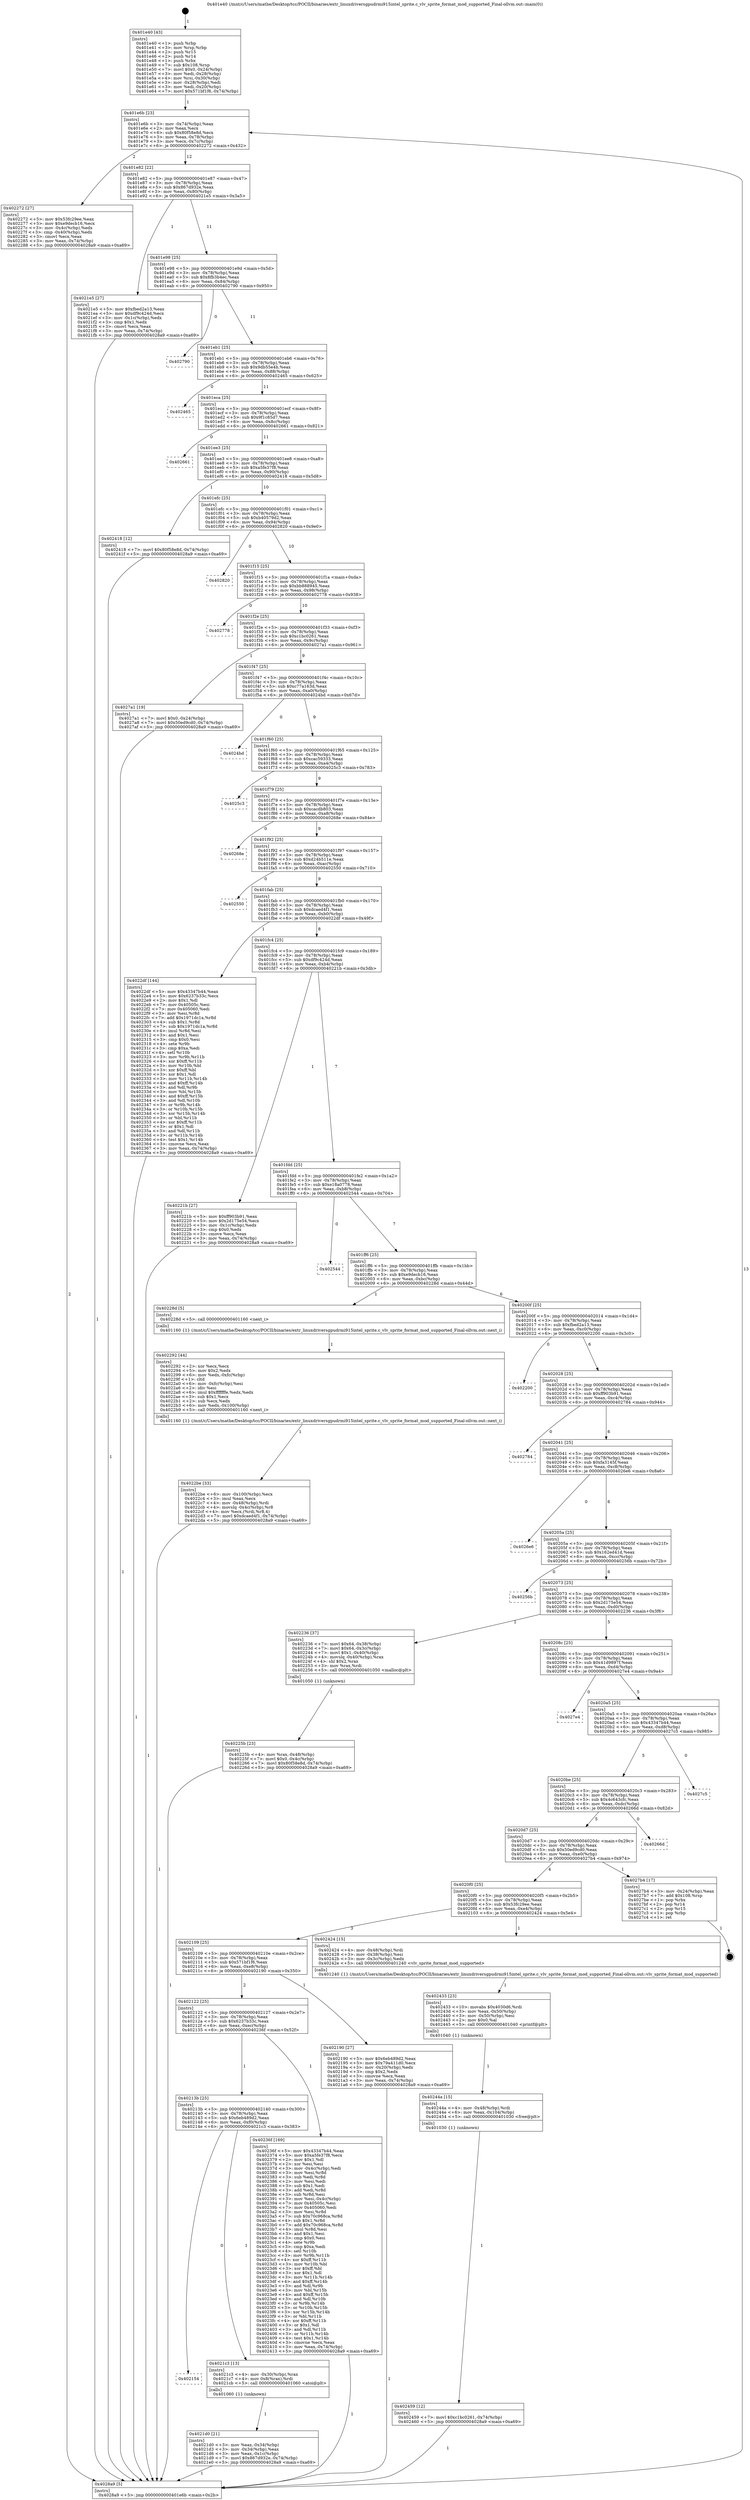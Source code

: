 digraph "0x401e40" {
  label = "0x401e40 (/mnt/c/Users/mathe/Desktop/tcc/POCII/binaries/extr_linuxdriversgpudrmi915intel_sprite.c_vlv_sprite_format_mod_supported_Final-ollvm.out::main(0))"
  labelloc = "t"
  node[shape=record]

  Entry [label="",width=0.3,height=0.3,shape=circle,fillcolor=black,style=filled]
  "0x401e6b" [label="{
     0x401e6b [23]\l
     | [instrs]\l
     &nbsp;&nbsp;0x401e6b \<+3\>: mov -0x74(%rbp),%eax\l
     &nbsp;&nbsp;0x401e6e \<+2\>: mov %eax,%ecx\l
     &nbsp;&nbsp;0x401e70 \<+6\>: sub $0x80f58e8d,%ecx\l
     &nbsp;&nbsp;0x401e76 \<+3\>: mov %eax,-0x78(%rbp)\l
     &nbsp;&nbsp;0x401e79 \<+3\>: mov %ecx,-0x7c(%rbp)\l
     &nbsp;&nbsp;0x401e7c \<+6\>: je 0000000000402272 \<main+0x432\>\l
  }"]
  "0x402272" [label="{
     0x402272 [27]\l
     | [instrs]\l
     &nbsp;&nbsp;0x402272 \<+5\>: mov $0x53fc29ee,%eax\l
     &nbsp;&nbsp;0x402277 \<+5\>: mov $0xe9decb16,%ecx\l
     &nbsp;&nbsp;0x40227c \<+3\>: mov -0x4c(%rbp),%edx\l
     &nbsp;&nbsp;0x40227f \<+3\>: cmp -0x40(%rbp),%edx\l
     &nbsp;&nbsp;0x402282 \<+3\>: cmovl %ecx,%eax\l
     &nbsp;&nbsp;0x402285 \<+3\>: mov %eax,-0x74(%rbp)\l
     &nbsp;&nbsp;0x402288 \<+5\>: jmp 00000000004028a9 \<main+0xa69\>\l
  }"]
  "0x401e82" [label="{
     0x401e82 [22]\l
     | [instrs]\l
     &nbsp;&nbsp;0x401e82 \<+5\>: jmp 0000000000401e87 \<main+0x47\>\l
     &nbsp;&nbsp;0x401e87 \<+3\>: mov -0x78(%rbp),%eax\l
     &nbsp;&nbsp;0x401e8a \<+5\>: sub $0x867d932e,%eax\l
     &nbsp;&nbsp;0x401e8f \<+3\>: mov %eax,-0x80(%rbp)\l
     &nbsp;&nbsp;0x401e92 \<+6\>: je 00000000004021e5 \<main+0x3a5\>\l
  }"]
  Exit [label="",width=0.3,height=0.3,shape=circle,fillcolor=black,style=filled,peripheries=2]
  "0x4021e5" [label="{
     0x4021e5 [27]\l
     | [instrs]\l
     &nbsp;&nbsp;0x4021e5 \<+5\>: mov $0xfbed2a13,%eax\l
     &nbsp;&nbsp;0x4021ea \<+5\>: mov $0xdf9c424d,%ecx\l
     &nbsp;&nbsp;0x4021ef \<+3\>: mov -0x1c(%rbp),%edx\l
     &nbsp;&nbsp;0x4021f2 \<+3\>: cmp $0x1,%edx\l
     &nbsp;&nbsp;0x4021f5 \<+3\>: cmovl %ecx,%eax\l
     &nbsp;&nbsp;0x4021f8 \<+3\>: mov %eax,-0x74(%rbp)\l
     &nbsp;&nbsp;0x4021fb \<+5\>: jmp 00000000004028a9 \<main+0xa69\>\l
  }"]
  "0x401e98" [label="{
     0x401e98 [25]\l
     | [instrs]\l
     &nbsp;&nbsp;0x401e98 \<+5\>: jmp 0000000000401e9d \<main+0x5d\>\l
     &nbsp;&nbsp;0x401e9d \<+3\>: mov -0x78(%rbp),%eax\l
     &nbsp;&nbsp;0x401ea0 \<+5\>: sub $0x8fb3b4ec,%eax\l
     &nbsp;&nbsp;0x401ea5 \<+6\>: mov %eax,-0x84(%rbp)\l
     &nbsp;&nbsp;0x401eab \<+6\>: je 0000000000402790 \<main+0x950\>\l
  }"]
  "0x402459" [label="{
     0x402459 [12]\l
     | [instrs]\l
     &nbsp;&nbsp;0x402459 \<+7\>: movl $0xc1bc0261,-0x74(%rbp)\l
     &nbsp;&nbsp;0x402460 \<+5\>: jmp 00000000004028a9 \<main+0xa69\>\l
  }"]
  "0x402790" [label="{
     0x402790\l
  }", style=dashed]
  "0x401eb1" [label="{
     0x401eb1 [25]\l
     | [instrs]\l
     &nbsp;&nbsp;0x401eb1 \<+5\>: jmp 0000000000401eb6 \<main+0x76\>\l
     &nbsp;&nbsp;0x401eb6 \<+3\>: mov -0x78(%rbp),%eax\l
     &nbsp;&nbsp;0x401eb9 \<+5\>: sub $0x9db55e4b,%eax\l
     &nbsp;&nbsp;0x401ebe \<+6\>: mov %eax,-0x88(%rbp)\l
     &nbsp;&nbsp;0x401ec4 \<+6\>: je 0000000000402465 \<main+0x625\>\l
  }"]
  "0x40244a" [label="{
     0x40244a [15]\l
     | [instrs]\l
     &nbsp;&nbsp;0x40244a \<+4\>: mov -0x48(%rbp),%rdi\l
     &nbsp;&nbsp;0x40244e \<+6\>: mov %eax,-0x104(%rbp)\l
     &nbsp;&nbsp;0x402454 \<+5\>: call 0000000000401030 \<free@plt\>\l
     | [calls]\l
     &nbsp;&nbsp;0x401030 \{1\} (unknown)\l
  }"]
  "0x402465" [label="{
     0x402465\l
  }", style=dashed]
  "0x401eca" [label="{
     0x401eca [25]\l
     | [instrs]\l
     &nbsp;&nbsp;0x401eca \<+5\>: jmp 0000000000401ecf \<main+0x8f\>\l
     &nbsp;&nbsp;0x401ecf \<+3\>: mov -0x78(%rbp),%eax\l
     &nbsp;&nbsp;0x401ed2 \<+5\>: sub $0x9f1c85d7,%eax\l
     &nbsp;&nbsp;0x401ed7 \<+6\>: mov %eax,-0x8c(%rbp)\l
     &nbsp;&nbsp;0x401edd \<+6\>: je 0000000000402661 \<main+0x821\>\l
  }"]
  "0x402433" [label="{
     0x402433 [23]\l
     | [instrs]\l
     &nbsp;&nbsp;0x402433 \<+10\>: movabs $0x4030d6,%rdi\l
     &nbsp;&nbsp;0x40243d \<+3\>: mov %eax,-0x50(%rbp)\l
     &nbsp;&nbsp;0x402440 \<+3\>: mov -0x50(%rbp),%esi\l
     &nbsp;&nbsp;0x402443 \<+2\>: mov $0x0,%al\l
     &nbsp;&nbsp;0x402445 \<+5\>: call 0000000000401040 \<printf@plt\>\l
     | [calls]\l
     &nbsp;&nbsp;0x401040 \{1\} (unknown)\l
  }"]
  "0x402661" [label="{
     0x402661\l
  }", style=dashed]
  "0x401ee3" [label="{
     0x401ee3 [25]\l
     | [instrs]\l
     &nbsp;&nbsp;0x401ee3 \<+5\>: jmp 0000000000401ee8 \<main+0xa8\>\l
     &nbsp;&nbsp;0x401ee8 \<+3\>: mov -0x78(%rbp),%eax\l
     &nbsp;&nbsp;0x401eeb \<+5\>: sub $0xa5fe37f8,%eax\l
     &nbsp;&nbsp;0x401ef0 \<+6\>: mov %eax,-0x90(%rbp)\l
     &nbsp;&nbsp;0x401ef6 \<+6\>: je 0000000000402418 \<main+0x5d8\>\l
  }"]
  "0x4022be" [label="{
     0x4022be [33]\l
     | [instrs]\l
     &nbsp;&nbsp;0x4022be \<+6\>: mov -0x100(%rbp),%ecx\l
     &nbsp;&nbsp;0x4022c4 \<+3\>: imul %eax,%ecx\l
     &nbsp;&nbsp;0x4022c7 \<+4\>: mov -0x48(%rbp),%rdi\l
     &nbsp;&nbsp;0x4022cb \<+4\>: movslq -0x4c(%rbp),%r8\l
     &nbsp;&nbsp;0x4022cf \<+4\>: mov %ecx,(%rdi,%r8,4)\l
     &nbsp;&nbsp;0x4022d3 \<+7\>: movl $0xdcaed4f1,-0x74(%rbp)\l
     &nbsp;&nbsp;0x4022da \<+5\>: jmp 00000000004028a9 \<main+0xa69\>\l
  }"]
  "0x402418" [label="{
     0x402418 [12]\l
     | [instrs]\l
     &nbsp;&nbsp;0x402418 \<+7\>: movl $0x80f58e8d,-0x74(%rbp)\l
     &nbsp;&nbsp;0x40241f \<+5\>: jmp 00000000004028a9 \<main+0xa69\>\l
  }"]
  "0x401efc" [label="{
     0x401efc [25]\l
     | [instrs]\l
     &nbsp;&nbsp;0x401efc \<+5\>: jmp 0000000000401f01 \<main+0xc1\>\l
     &nbsp;&nbsp;0x401f01 \<+3\>: mov -0x78(%rbp),%eax\l
     &nbsp;&nbsp;0x401f04 \<+5\>: sub $0xb40579d2,%eax\l
     &nbsp;&nbsp;0x401f09 \<+6\>: mov %eax,-0x94(%rbp)\l
     &nbsp;&nbsp;0x401f0f \<+6\>: je 0000000000402820 \<main+0x9e0\>\l
  }"]
  "0x402292" [label="{
     0x402292 [44]\l
     | [instrs]\l
     &nbsp;&nbsp;0x402292 \<+2\>: xor %ecx,%ecx\l
     &nbsp;&nbsp;0x402294 \<+5\>: mov $0x2,%edx\l
     &nbsp;&nbsp;0x402299 \<+6\>: mov %edx,-0xfc(%rbp)\l
     &nbsp;&nbsp;0x40229f \<+1\>: cltd\l
     &nbsp;&nbsp;0x4022a0 \<+6\>: mov -0xfc(%rbp),%esi\l
     &nbsp;&nbsp;0x4022a6 \<+2\>: idiv %esi\l
     &nbsp;&nbsp;0x4022a8 \<+6\>: imul $0xfffffffe,%edx,%edx\l
     &nbsp;&nbsp;0x4022ae \<+3\>: sub $0x1,%ecx\l
     &nbsp;&nbsp;0x4022b1 \<+2\>: sub %ecx,%edx\l
     &nbsp;&nbsp;0x4022b3 \<+6\>: mov %edx,-0x100(%rbp)\l
     &nbsp;&nbsp;0x4022b9 \<+5\>: call 0000000000401160 \<next_i\>\l
     | [calls]\l
     &nbsp;&nbsp;0x401160 \{1\} (/mnt/c/Users/mathe/Desktop/tcc/POCII/binaries/extr_linuxdriversgpudrmi915intel_sprite.c_vlv_sprite_format_mod_supported_Final-ollvm.out::next_i)\l
  }"]
  "0x402820" [label="{
     0x402820\l
  }", style=dashed]
  "0x401f15" [label="{
     0x401f15 [25]\l
     | [instrs]\l
     &nbsp;&nbsp;0x401f15 \<+5\>: jmp 0000000000401f1a \<main+0xda\>\l
     &nbsp;&nbsp;0x401f1a \<+3\>: mov -0x78(%rbp),%eax\l
     &nbsp;&nbsp;0x401f1d \<+5\>: sub $0xbb888945,%eax\l
     &nbsp;&nbsp;0x401f22 \<+6\>: mov %eax,-0x98(%rbp)\l
     &nbsp;&nbsp;0x401f28 \<+6\>: je 0000000000402778 \<main+0x938\>\l
  }"]
  "0x40225b" [label="{
     0x40225b [23]\l
     | [instrs]\l
     &nbsp;&nbsp;0x40225b \<+4\>: mov %rax,-0x48(%rbp)\l
     &nbsp;&nbsp;0x40225f \<+7\>: movl $0x0,-0x4c(%rbp)\l
     &nbsp;&nbsp;0x402266 \<+7\>: movl $0x80f58e8d,-0x74(%rbp)\l
     &nbsp;&nbsp;0x40226d \<+5\>: jmp 00000000004028a9 \<main+0xa69\>\l
  }"]
  "0x402778" [label="{
     0x402778\l
  }", style=dashed]
  "0x401f2e" [label="{
     0x401f2e [25]\l
     | [instrs]\l
     &nbsp;&nbsp;0x401f2e \<+5\>: jmp 0000000000401f33 \<main+0xf3\>\l
     &nbsp;&nbsp;0x401f33 \<+3\>: mov -0x78(%rbp),%eax\l
     &nbsp;&nbsp;0x401f36 \<+5\>: sub $0xc1bc0261,%eax\l
     &nbsp;&nbsp;0x401f3b \<+6\>: mov %eax,-0x9c(%rbp)\l
     &nbsp;&nbsp;0x401f41 \<+6\>: je 00000000004027a1 \<main+0x961\>\l
  }"]
  "0x4021d0" [label="{
     0x4021d0 [21]\l
     | [instrs]\l
     &nbsp;&nbsp;0x4021d0 \<+3\>: mov %eax,-0x34(%rbp)\l
     &nbsp;&nbsp;0x4021d3 \<+3\>: mov -0x34(%rbp),%eax\l
     &nbsp;&nbsp;0x4021d6 \<+3\>: mov %eax,-0x1c(%rbp)\l
     &nbsp;&nbsp;0x4021d9 \<+7\>: movl $0x867d932e,-0x74(%rbp)\l
     &nbsp;&nbsp;0x4021e0 \<+5\>: jmp 00000000004028a9 \<main+0xa69\>\l
  }"]
  "0x4027a1" [label="{
     0x4027a1 [19]\l
     | [instrs]\l
     &nbsp;&nbsp;0x4027a1 \<+7\>: movl $0x0,-0x24(%rbp)\l
     &nbsp;&nbsp;0x4027a8 \<+7\>: movl $0x50ed9cd0,-0x74(%rbp)\l
     &nbsp;&nbsp;0x4027af \<+5\>: jmp 00000000004028a9 \<main+0xa69\>\l
  }"]
  "0x401f47" [label="{
     0x401f47 [25]\l
     | [instrs]\l
     &nbsp;&nbsp;0x401f47 \<+5\>: jmp 0000000000401f4c \<main+0x10c\>\l
     &nbsp;&nbsp;0x401f4c \<+3\>: mov -0x78(%rbp),%eax\l
     &nbsp;&nbsp;0x401f4f \<+5\>: sub $0xc77a163d,%eax\l
     &nbsp;&nbsp;0x401f54 \<+6\>: mov %eax,-0xa0(%rbp)\l
     &nbsp;&nbsp;0x401f5a \<+6\>: je 00000000004024bd \<main+0x67d\>\l
  }"]
  "0x402154" [label="{
     0x402154\l
  }", style=dashed]
  "0x4024bd" [label="{
     0x4024bd\l
  }", style=dashed]
  "0x401f60" [label="{
     0x401f60 [25]\l
     | [instrs]\l
     &nbsp;&nbsp;0x401f60 \<+5\>: jmp 0000000000401f65 \<main+0x125\>\l
     &nbsp;&nbsp;0x401f65 \<+3\>: mov -0x78(%rbp),%eax\l
     &nbsp;&nbsp;0x401f68 \<+5\>: sub $0xcac59333,%eax\l
     &nbsp;&nbsp;0x401f6d \<+6\>: mov %eax,-0xa4(%rbp)\l
     &nbsp;&nbsp;0x401f73 \<+6\>: je 00000000004025c3 \<main+0x783\>\l
  }"]
  "0x4021c3" [label="{
     0x4021c3 [13]\l
     | [instrs]\l
     &nbsp;&nbsp;0x4021c3 \<+4\>: mov -0x30(%rbp),%rax\l
     &nbsp;&nbsp;0x4021c7 \<+4\>: mov 0x8(%rax),%rdi\l
     &nbsp;&nbsp;0x4021cb \<+5\>: call 0000000000401060 \<atoi@plt\>\l
     | [calls]\l
     &nbsp;&nbsp;0x401060 \{1\} (unknown)\l
  }"]
  "0x4025c3" [label="{
     0x4025c3\l
  }", style=dashed]
  "0x401f79" [label="{
     0x401f79 [25]\l
     | [instrs]\l
     &nbsp;&nbsp;0x401f79 \<+5\>: jmp 0000000000401f7e \<main+0x13e\>\l
     &nbsp;&nbsp;0x401f7e \<+3\>: mov -0x78(%rbp),%eax\l
     &nbsp;&nbsp;0x401f81 \<+5\>: sub $0xcacdb803,%eax\l
     &nbsp;&nbsp;0x401f86 \<+6\>: mov %eax,-0xa8(%rbp)\l
     &nbsp;&nbsp;0x401f8c \<+6\>: je 000000000040268e \<main+0x84e\>\l
  }"]
  "0x40213b" [label="{
     0x40213b [25]\l
     | [instrs]\l
     &nbsp;&nbsp;0x40213b \<+5\>: jmp 0000000000402140 \<main+0x300\>\l
     &nbsp;&nbsp;0x402140 \<+3\>: mov -0x78(%rbp),%eax\l
     &nbsp;&nbsp;0x402143 \<+5\>: sub $0x6eb489d2,%eax\l
     &nbsp;&nbsp;0x402148 \<+6\>: mov %eax,-0xf0(%rbp)\l
     &nbsp;&nbsp;0x40214e \<+6\>: je 00000000004021c3 \<main+0x383\>\l
  }"]
  "0x40268e" [label="{
     0x40268e\l
  }", style=dashed]
  "0x401f92" [label="{
     0x401f92 [25]\l
     | [instrs]\l
     &nbsp;&nbsp;0x401f92 \<+5\>: jmp 0000000000401f97 \<main+0x157\>\l
     &nbsp;&nbsp;0x401f97 \<+3\>: mov -0x78(%rbp),%eax\l
     &nbsp;&nbsp;0x401f9a \<+5\>: sub $0xd24b511e,%eax\l
     &nbsp;&nbsp;0x401f9f \<+6\>: mov %eax,-0xac(%rbp)\l
     &nbsp;&nbsp;0x401fa5 \<+6\>: je 0000000000402550 \<main+0x710\>\l
  }"]
  "0x40236f" [label="{
     0x40236f [169]\l
     | [instrs]\l
     &nbsp;&nbsp;0x40236f \<+5\>: mov $0x43347b44,%eax\l
     &nbsp;&nbsp;0x402374 \<+5\>: mov $0xa5fe37f8,%ecx\l
     &nbsp;&nbsp;0x402379 \<+2\>: mov $0x1,%dl\l
     &nbsp;&nbsp;0x40237b \<+2\>: xor %esi,%esi\l
     &nbsp;&nbsp;0x40237d \<+3\>: mov -0x4c(%rbp),%edi\l
     &nbsp;&nbsp;0x402380 \<+3\>: mov %esi,%r8d\l
     &nbsp;&nbsp;0x402383 \<+3\>: sub %edi,%r8d\l
     &nbsp;&nbsp;0x402386 \<+2\>: mov %esi,%edi\l
     &nbsp;&nbsp;0x402388 \<+3\>: sub $0x1,%edi\l
     &nbsp;&nbsp;0x40238b \<+3\>: add %edi,%r8d\l
     &nbsp;&nbsp;0x40238e \<+3\>: sub %r8d,%esi\l
     &nbsp;&nbsp;0x402391 \<+3\>: mov %esi,-0x4c(%rbp)\l
     &nbsp;&nbsp;0x402394 \<+7\>: mov 0x40505c,%esi\l
     &nbsp;&nbsp;0x40239b \<+7\>: mov 0x405060,%edi\l
     &nbsp;&nbsp;0x4023a2 \<+3\>: mov %esi,%r8d\l
     &nbsp;&nbsp;0x4023a5 \<+7\>: sub $0x70c968ca,%r8d\l
     &nbsp;&nbsp;0x4023ac \<+4\>: sub $0x1,%r8d\l
     &nbsp;&nbsp;0x4023b0 \<+7\>: add $0x70c968ca,%r8d\l
     &nbsp;&nbsp;0x4023b7 \<+4\>: imul %r8d,%esi\l
     &nbsp;&nbsp;0x4023bb \<+3\>: and $0x1,%esi\l
     &nbsp;&nbsp;0x4023be \<+3\>: cmp $0x0,%esi\l
     &nbsp;&nbsp;0x4023c1 \<+4\>: sete %r9b\l
     &nbsp;&nbsp;0x4023c5 \<+3\>: cmp $0xa,%edi\l
     &nbsp;&nbsp;0x4023c8 \<+4\>: setl %r10b\l
     &nbsp;&nbsp;0x4023cc \<+3\>: mov %r9b,%r11b\l
     &nbsp;&nbsp;0x4023cf \<+4\>: xor $0xff,%r11b\l
     &nbsp;&nbsp;0x4023d3 \<+3\>: mov %r10b,%bl\l
     &nbsp;&nbsp;0x4023d6 \<+3\>: xor $0xff,%bl\l
     &nbsp;&nbsp;0x4023d9 \<+3\>: xor $0x1,%dl\l
     &nbsp;&nbsp;0x4023dc \<+3\>: mov %r11b,%r14b\l
     &nbsp;&nbsp;0x4023df \<+4\>: and $0xff,%r14b\l
     &nbsp;&nbsp;0x4023e3 \<+3\>: and %dl,%r9b\l
     &nbsp;&nbsp;0x4023e6 \<+3\>: mov %bl,%r15b\l
     &nbsp;&nbsp;0x4023e9 \<+4\>: and $0xff,%r15b\l
     &nbsp;&nbsp;0x4023ed \<+3\>: and %dl,%r10b\l
     &nbsp;&nbsp;0x4023f0 \<+3\>: or %r9b,%r14b\l
     &nbsp;&nbsp;0x4023f3 \<+3\>: or %r10b,%r15b\l
     &nbsp;&nbsp;0x4023f6 \<+3\>: xor %r15b,%r14b\l
     &nbsp;&nbsp;0x4023f9 \<+3\>: or %bl,%r11b\l
     &nbsp;&nbsp;0x4023fc \<+4\>: xor $0xff,%r11b\l
     &nbsp;&nbsp;0x402400 \<+3\>: or $0x1,%dl\l
     &nbsp;&nbsp;0x402403 \<+3\>: and %dl,%r11b\l
     &nbsp;&nbsp;0x402406 \<+3\>: or %r11b,%r14b\l
     &nbsp;&nbsp;0x402409 \<+4\>: test $0x1,%r14b\l
     &nbsp;&nbsp;0x40240d \<+3\>: cmovne %ecx,%eax\l
     &nbsp;&nbsp;0x402410 \<+3\>: mov %eax,-0x74(%rbp)\l
     &nbsp;&nbsp;0x402413 \<+5\>: jmp 00000000004028a9 \<main+0xa69\>\l
  }"]
  "0x402550" [label="{
     0x402550\l
  }", style=dashed]
  "0x401fab" [label="{
     0x401fab [25]\l
     | [instrs]\l
     &nbsp;&nbsp;0x401fab \<+5\>: jmp 0000000000401fb0 \<main+0x170\>\l
     &nbsp;&nbsp;0x401fb0 \<+3\>: mov -0x78(%rbp),%eax\l
     &nbsp;&nbsp;0x401fb3 \<+5\>: sub $0xdcaed4f1,%eax\l
     &nbsp;&nbsp;0x401fb8 \<+6\>: mov %eax,-0xb0(%rbp)\l
     &nbsp;&nbsp;0x401fbe \<+6\>: je 00000000004022df \<main+0x49f\>\l
  }"]
  "0x401e40" [label="{
     0x401e40 [43]\l
     | [instrs]\l
     &nbsp;&nbsp;0x401e40 \<+1\>: push %rbp\l
     &nbsp;&nbsp;0x401e41 \<+3\>: mov %rsp,%rbp\l
     &nbsp;&nbsp;0x401e44 \<+2\>: push %r15\l
     &nbsp;&nbsp;0x401e46 \<+2\>: push %r14\l
     &nbsp;&nbsp;0x401e48 \<+1\>: push %rbx\l
     &nbsp;&nbsp;0x401e49 \<+7\>: sub $0x108,%rsp\l
     &nbsp;&nbsp;0x401e50 \<+7\>: movl $0x0,-0x24(%rbp)\l
     &nbsp;&nbsp;0x401e57 \<+3\>: mov %edi,-0x28(%rbp)\l
     &nbsp;&nbsp;0x401e5a \<+4\>: mov %rsi,-0x30(%rbp)\l
     &nbsp;&nbsp;0x401e5e \<+3\>: mov -0x28(%rbp),%edi\l
     &nbsp;&nbsp;0x401e61 \<+3\>: mov %edi,-0x20(%rbp)\l
     &nbsp;&nbsp;0x401e64 \<+7\>: movl $0x571bf1f6,-0x74(%rbp)\l
  }"]
  "0x4022df" [label="{
     0x4022df [144]\l
     | [instrs]\l
     &nbsp;&nbsp;0x4022df \<+5\>: mov $0x43347b44,%eax\l
     &nbsp;&nbsp;0x4022e4 \<+5\>: mov $0x6237b33c,%ecx\l
     &nbsp;&nbsp;0x4022e9 \<+2\>: mov $0x1,%dl\l
     &nbsp;&nbsp;0x4022eb \<+7\>: mov 0x40505c,%esi\l
     &nbsp;&nbsp;0x4022f2 \<+7\>: mov 0x405060,%edi\l
     &nbsp;&nbsp;0x4022f9 \<+3\>: mov %esi,%r8d\l
     &nbsp;&nbsp;0x4022fc \<+7\>: add $0x1971dc1a,%r8d\l
     &nbsp;&nbsp;0x402303 \<+4\>: sub $0x1,%r8d\l
     &nbsp;&nbsp;0x402307 \<+7\>: sub $0x1971dc1a,%r8d\l
     &nbsp;&nbsp;0x40230e \<+4\>: imul %r8d,%esi\l
     &nbsp;&nbsp;0x402312 \<+3\>: and $0x1,%esi\l
     &nbsp;&nbsp;0x402315 \<+3\>: cmp $0x0,%esi\l
     &nbsp;&nbsp;0x402318 \<+4\>: sete %r9b\l
     &nbsp;&nbsp;0x40231c \<+3\>: cmp $0xa,%edi\l
     &nbsp;&nbsp;0x40231f \<+4\>: setl %r10b\l
     &nbsp;&nbsp;0x402323 \<+3\>: mov %r9b,%r11b\l
     &nbsp;&nbsp;0x402326 \<+4\>: xor $0xff,%r11b\l
     &nbsp;&nbsp;0x40232a \<+3\>: mov %r10b,%bl\l
     &nbsp;&nbsp;0x40232d \<+3\>: xor $0xff,%bl\l
     &nbsp;&nbsp;0x402330 \<+3\>: xor $0x1,%dl\l
     &nbsp;&nbsp;0x402333 \<+3\>: mov %r11b,%r14b\l
     &nbsp;&nbsp;0x402336 \<+4\>: and $0xff,%r14b\l
     &nbsp;&nbsp;0x40233a \<+3\>: and %dl,%r9b\l
     &nbsp;&nbsp;0x40233d \<+3\>: mov %bl,%r15b\l
     &nbsp;&nbsp;0x402340 \<+4\>: and $0xff,%r15b\l
     &nbsp;&nbsp;0x402344 \<+3\>: and %dl,%r10b\l
     &nbsp;&nbsp;0x402347 \<+3\>: or %r9b,%r14b\l
     &nbsp;&nbsp;0x40234a \<+3\>: or %r10b,%r15b\l
     &nbsp;&nbsp;0x40234d \<+3\>: xor %r15b,%r14b\l
     &nbsp;&nbsp;0x402350 \<+3\>: or %bl,%r11b\l
     &nbsp;&nbsp;0x402353 \<+4\>: xor $0xff,%r11b\l
     &nbsp;&nbsp;0x402357 \<+3\>: or $0x1,%dl\l
     &nbsp;&nbsp;0x40235a \<+3\>: and %dl,%r11b\l
     &nbsp;&nbsp;0x40235d \<+3\>: or %r11b,%r14b\l
     &nbsp;&nbsp;0x402360 \<+4\>: test $0x1,%r14b\l
     &nbsp;&nbsp;0x402364 \<+3\>: cmovne %ecx,%eax\l
     &nbsp;&nbsp;0x402367 \<+3\>: mov %eax,-0x74(%rbp)\l
     &nbsp;&nbsp;0x40236a \<+5\>: jmp 00000000004028a9 \<main+0xa69\>\l
  }"]
  "0x401fc4" [label="{
     0x401fc4 [25]\l
     | [instrs]\l
     &nbsp;&nbsp;0x401fc4 \<+5\>: jmp 0000000000401fc9 \<main+0x189\>\l
     &nbsp;&nbsp;0x401fc9 \<+3\>: mov -0x78(%rbp),%eax\l
     &nbsp;&nbsp;0x401fcc \<+5\>: sub $0xdf9c424d,%eax\l
     &nbsp;&nbsp;0x401fd1 \<+6\>: mov %eax,-0xb4(%rbp)\l
     &nbsp;&nbsp;0x401fd7 \<+6\>: je 000000000040221b \<main+0x3db\>\l
  }"]
  "0x4028a9" [label="{
     0x4028a9 [5]\l
     | [instrs]\l
     &nbsp;&nbsp;0x4028a9 \<+5\>: jmp 0000000000401e6b \<main+0x2b\>\l
  }"]
  "0x40221b" [label="{
     0x40221b [27]\l
     | [instrs]\l
     &nbsp;&nbsp;0x40221b \<+5\>: mov $0xff903b91,%eax\l
     &nbsp;&nbsp;0x402220 \<+5\>: mov $0x2d175e54,%ecx\l
     &nbsp;&nbsp;0x402225 \<+3\>: mov -0x1c(%rbp),%edx\l
     &nbsp;&nbsp;0x402228 \<+3\>: cmp $0x0,%edx\l
     &nbsp;&nbsp;0x40222b \<+3\>: cmove %ecx,%eax\l
     &nbsp;&nbsp;0x40222e \<+3\>: mov %eax,-0x74(%rbp)\l
     &nbsp;&nbsp;0x402231 \<+5\>: jmp 00000000004028a9 \<main+0xa69\>\l
  }"]
  "0x401fdd" [label="{
     0x401fdd [25]\l
     | [instrs]\l
     &nbsp;&nbsp;0x401fdd \<+5\>: jmp 0000000000401fe2 \<main+0x1a2\>\l
     &nbsp;&nbsp;0x401fe2 \<+3\>: mov -0x78(%rbp),%eax\l
     &nbsp;&nbsp;0x401fe5 \<+5\>: sub $0xe18a0778,%eax\l
     &nbsp;&nbsp;0x401fea \<+6\>: mov %eax,-0xb8(%rbp)\l
     &nbsp;&nbsp;0x401ff0 \<+6\>: je 0000000000402544 \<main+0x704\>\l
  }"]
  "0x402122" [label="{
     0x402122 [25]\l
     | [instrs]\l
     &nbsp;&nbsp;0x402122 \<+5\>: jmp 0000000000402127 \<main+0x2e7\>\l
     &nbsp;&nbsp;0x402127 \<+3\>: mov -0x78(%rbp),%eax\l
     &nbsp;&nbsp;0x40212a \<+5\>: sub $0x6237b33c,%eax\l
     &nbsp;&nbsp;0x40212f \<+6\>: mov %eax,-0xec(%rbp)\l
     &nbsp;&nbsp;0x402135 \<+6\>: je 000000000040236f \<main+0x52f\>\l
  }"]
  "0x402544" [label="{
     0x402544\l
  }", style=dashed]
  "0x401ff6" [label="{
     0x401ff6 [25]\l
     | [instrs]\l
     &nbsp;&nbsp;0x401ff6 \<+5\>: jmp 0000000000401ffb \<main+0x1bb\>\l
     &nbsp;&nbsp;0x401ffb \<+3\>: mov -0x78(%rbp),%eax\l
     &nbsp;&nbsp;0x401ffe \<+5\>: sub $0xe9decb16,%eax\l
     &nbsp;&nbsp;0x402003 \<+6\>: mov %eax,-0xbc(%rbp)\l
     &nbsp;&nbsp;0x402009 \<+6\>: je 000000000040228d \<main+0x44d\>\l
  }"]
  "0x402190" [label="{
     0x402190 [27]\l
     | [instrs]\l
     &nbsp;&nbsp;0x402190 \<+5\>: mov $0x6eb489d2,%eax\l
     &nbsp;&nbsp;0x402195 \<+5\>: mov $0x79a411d0,%ecx\l
     &nbsp;&nbsp;0x40219a \<+3\>: mov -0x20(%rbp),%edx\l
     &nbsp;&nbsp;0x40219d \<+3\>: cmp $0x2,%edx\l
     &nbsp;&nbsp;0x4021a0 \<+3\>: cmovne %ecx,%eax\l
     &nbsp;&nbsp;0x4021a3 \<+3\>: mov %eax,-0x74(%rbp)\l
     &nbsp;&nbsp;0x4021a6 \<+5\>: jmp 00000000004028a9 \<main+0xa69\>\l
  }"]
  "0x40228d" [label="{
     0x40228d [5]\l
     | [instrs]\l
     &nbsp;&nbsp;0x40228d \<+5\>: call 0000000000401160 \<next_i\>\l
     | [calls]\l
     &nbsp;&nbsp;0x401160 \{1\} (/mnt/c/Users/mathe/Desktop/tcc/POCII/binaries/extr_linuxdriversgpudrmi915intel_sprite.c_vlv_sprite_format_mod_supported_Final-ollvm.out::next_i)\l
  }"]
  "0x40200f" [label="{
     0x40200f [25]\l
     | [instrs]\l
     &nbsp;&nbsp;0x40200f \<+5\>: jmp 0000000000402014 \<main+0x1d4\>\l
     &nbsp;&nbsp;0x402014 \<+3\>: mov -0x78(%rbp),%eax\l
     &nbsp;&nbsp;0x402017 \<+5\>: sub $0xfbed2a13,%eax\l
     &nbsp;&nbsp;0x40201c \<+6\>: mov %eax,-0xc0(%rbp)\l
     &nbsp;&nbsp;0x402022 \<+6\>: je 0000000000402200 \<main+0x3c0\>\l
  }"]
  "0x402109" [label="{
     0x402109 [25]\l
     | [instrs]\l
     &nbsp;&nbsp;0x402109 \<+5\>: jmp 000000000040210e \<main+0x2ce\>\l
     &nbsp;&nbsp;0x40210e \<+3\>: mov -0x78(%rbp),%eax\l
     &nbsp;&nbsp;0x402111 \<+5\>: sub $0x571bf1f6,%eax\l
     &nbsp;&nbsp;0x402116 \<+6\>: mov %eax,-0xe8(%rbp)\l
     &nbsp;&nbsp;0x40211c \<+6\>: je 0000000000402190 \<main+0x350\>\l
  }"]
  "0x402200" [label="{
     0x402200\l
  }", style=dashed]
  "0x402028" [label="{
     0x402028 [25]\l
     | [instrs]\l
     &nbsp;&nbsp;0x402028 \<+5\>: jmp 000000000040202d \<main+0x1ed\>\l
     &nbsp;&nbsp;0x40202d \<+3\>: mov -0x78(%rbp),%eax\l
     &nbsp;&nbsp;0x402030 \<+5\>: sub $0xff903b91,%eax\l
     &nbsp;&nbsp;0x402035 \<+6\>: mov %eax,-0xc4(%rbp)\l
     &nbsp;&nbsp;0x40203b \<+6\>: je 0000000000402784 \<main+0x944\>\l
  }"]
  "0x402424" [label="{
     0x402424 [15]\l
     | [instrs]\l
     &nbsp;&nbsp;0x402424 \<+4\>: mov -0x48(%rbp),%rdi\l
     &nbsp;&nbsp;0x402428 \<+3\>: mov -0x38(%rbp),%esi\l
     &nbsp;&nbsp;0x40242b \<+3\>: mov -0x3c(%rbp),%edx\l
     &nbsp;&nbsp;0x40242e \<+5\>: call 0000000000401240 \<vlv_sprite_format_mod_supported\>\l
     | [calls]\l
     &nbsp;&nbsp;0x401240 \{1\} (/mnt/c/Users/mathe/Desktop/tcc/POCII/binaries/extr_linuxdriversgpudrmi915intel_sprite.c_vlv_sprite_format_mod_supported_Final-ollvm.out::vlv_sprite_format_mod_supported)\l
  }"]
  "0x402784" [label="{
     0x402784\l
  }", style=dashed]
  "0x402041" [label="{
     0x402041 [25]\l
     | [instrs]\l
     &nbsp;&nbsp;0x402041 \<+5\>: jmp 0000000000402046 \<main+0x206\>\l
     &nbsp;&nbsp;0x402046 \<+3\>: mov -0x78(%rbp),%eax\l
     &nbsp;&nbsp;0x402049 \<+5\>: sub $0xfa3145f,%eax\l
     &nbsp;&nbsp;0x40204e \<+6\>: mov %eax,-0xc8(%rbp)\l
     &nbsp;&nbsp;0x402054 \<+6\>: je 00000000004026e6 \<main+0x8a6\>\l
  }"]
  "0x4020f0" [label="{
     0x4020f0 [25]\l
     | [instrs]\l
     &nbsp;&nbsp;0x4020f0 \<+5\>: jmp 00000000004020f5 \<main+0x2b5\>\l
     &nbsp;&nbsp;0x4020f5 \<+3\>: mov -0x78(%rbp),%eax\l
     &nbsp;&nbsp;0x4020f8 \<+5\>: sub $0x53fc29ee,%eax\l
     &nbsp;&nbsp;0x4020fd \<+6\>: mov %eax,-0xe4(%rbp)\l
     &nbsp;&nbsp;0x402103 \<+6\>: je 0000000000402424 \<main+0x5e4\>\l
  }"]
  "0x4026e6" [label="{
     0x4026e6\l
  }", style=dashed]
  "0x40205a" [label="{
     0x40205a [25]\l
     | [instrs]\l
     &nbsp;&nbsp;0x40205a \<+5\>: jmp 000000000040205f \<main+0x21f\>\l
     &nbsp;&nbsp;0x40205f \<+3\>: mov -0x78(%rbp),%eax\l
     &nbsp;&nbsp;0x402062 \<+5\>: sub $0x162ed41d,%eax\l
     &nbsp;&nbsp;0x402067 \<+6\>: mov %eax,-0xcc(%rbp)\l
     &nbsp;&nbsp;0x40206d \<+6\>: je 000000000040256b \<main+0x72b\>\l
  }"]
  "0x4027b4" [label="{
     0x4027b4 [17]\l
     | [instrs]\l
     &nbsp;&nbsp;0x4027b4 \<+3\>: mov -0x24(%rbp),%eax\l
     &nbsp;&nbsp;0x4027b7 \<+7\>: add $0x108,%rsp\l
     &nbsp;&nbsp;0x4027be \<+1\>: pop %rbx\l
     &nbsp;&nbsp;0x4027bf \<+2\>: pop %r14\l
     &nbsp;&nbsp;0x4027c1 \<+2\>: pop %r15\l
     &nbsp;&nbsp;0x4027c3 \<+1\>: pop %rbp\l
     &nbsp;&nbsp;0x4027c4 \<+1\>: ret\l
  }"]
  "0x40256b" [label="{
     0x40256b\l
  }", style=dashed]
  "0x402073" [label="{
     0x402073 [25]\l
     | [instrs]\l
     &nbsp;&nbsp;0x402073 \<+5\>: jmp 0000000000402078 \<main+0x238\>\l
     &nbsp;&nbsp;0x402078 \<+3\>: mov -0x78(%rbp),%eax\l
     &nbsp;&nbsp;0x40207b \<+5\>: sub $0x2d175e54,%eax\l
     &nbsp;&nbsp;0x402080 \<+6\>: mov %eax,-0xd0(%rbp)\l
     &nbsp;&nbsp;0x402086 \<+6\>: je 0000000000402236 \<main+0x3f6\>\l
  }"]
  "0x4020d7" [label="{
     0x4020d7 [25]\l
     | [instrs]\l
     &nbsp;&nbsp;0x4020d7 \<+5\>: jmp 00000000004020dc \<main+0x29c\>\l
     &nbsp;&nbsp;0x4020dc \<+3\>: mov -0x78(%rbp),%eax\l
     &nbsp;&nbsp;0x4020df \<+5\>: sub $0x50ed9cd0,%eax\l
     &nbsp;&nbsp;0x4020e4 \<+6\>: mov %eax,-0xe0(%rbp)\l
     &nbsp;&nbsp;0x4020ea \<+6\>: je 00000000004027b4 \<main+0x974\>\l
  }"]
  "0x402236" [label="{
     0x402236 [37]\l
     | [instrs]\l
     &nbsp;&nbsp;0x402236 \<+7\>: movl $0x64,-0x38(%rbp)\l
     &nbsp;&nbsp;0x40223d \<+7\>: movl $0x64,-0x3c(%rbp)\l
     &nbsp;&nbsp;0x402244 \<+7\>: movl $0x1,-0x40(%rbp)\l
     &nbsp;&nbsp;0x40224b \<+4\>: movslq -0x40(%rbp),%rax\l
     &nbsp;&nbsp;0x40224f \<+4\>: shl $0x2,%rax\l
     &nbsp;&nbsp;0x402253 \<+3\>: mov %rax,%rdi\l
     &nbsp;&nbsp;0x402256 \<+5\>: call 0000000000401050 \<malloc@plt\>\l
     | [calls]\l
     &nbsp;&nbsp;0x401050 \{1\} (unknown)\l
  }"]
  "0x40208c" [label="{
     0x40208c [25]\l
     | [instrs]\l
     &nbsp;&nbsp;0x40208c \<+5\>: jmp 0000000000402091 \<main+0x251\>\l
     &nbsp;&nbsp;0x402091 \<+3\>: mov -0x78(%rbp),%eax\l
     &nbsp;&nbsp;0x402094 \<+5\>: sub $0x41d9897f,%eax\l
     &nbsp;&nbsp;0x402099 \<+6\>: mov %eax,-0xd4(%rbp)\l
     &nbsp;&nbsp;0x40209f \<+6\>: je 00000000004027e4 \<main+0x9a4\>\l
  }"]
  "0x40266d" [label="{
     0x40266d\l
  }", style=dashed]
  "0x4027e4" [label="{
     0x4027e4\l
  }", style=dashed]
  "0x4020a5" [label="{
     0x4020a5 [25]\l
     | [instrs]\l
     &nbsp;&nbsp;0x4020a5 \<+5\>: jmp 00000000004020aa \<main+0x26a\>\l
     &nbsp;&nbsp;0x4020aa \<+3\>: mov -0x78(%rbp),%eax\l
     &nbsp;&nbsp;0x4020ad \<+5\>: sub $0x43347b44,%eax\l
     &nbsp;&nbsp;0x4020b2 \<+6\>: mov %eax,-0xd8(%rbp)\l
     &nbsp;&nbsp;0x4020b8 \<+6\>: je 00000000004027c5 \<main+0x985\>\l
  }"]
  "0x4020be" [label="{
     0x4020be [25]\l
     | [instrs]\l
     &nbsp;&nbsp;0x4020be \<+5\>: jmp 00000000004020c3 \<main+0x283\>\l
     &nbsp;&nbsp;0x4020c3 \<+3\>: mov -0x78(%rbp),%eax\l
     &nbsp;&nbsp;0x4020c6 \<+5\>: sub $0x4c643cfc,%eax\l
     &nbsp;&nbsp;0x4020cb \<+6\>: mov %eax,-0xdc(%rbp)\l
     &nbsp;&nbsp;0x4020d1 \<+6\>: je 000000000040266d \<main+0x82d\>\l
  }"]
  "0x4027c5" [label="{
     0x4027c5\l
  }", style=dashed]
  Entry -> "0x401e40" [label=" 1"]
  "0x401e6b" -> "0x402272" [label=" 2"]
  "0x401e6b" -> "0x401e82" [label=" 12"]
  "0x4027b4" -> Exit [label=" 1"]
  "0x401e82" -> "0x4021e5" [label=" 1"]
  "0x401e82" -> "0x401e98" [label=" 11"]
  "0x4027a1" -> "0x4028a9" [label=" 1"]
  "0x401e98" -> "0x402790" [label=" 0"]
  "0x401e98" -> "0x401eb1" [label=" 11"]
  "0x402459" -> "0x4028a9" [label=" 1"]
  "0x401eb1" -> "0x402465" [label=" 0"]
  "0x401eb1" -> "0x401eca" [label=" 11"]
  "0x40244a" -> "0x402459" [label=" 1"]
  "0x401eca" -> "0x402661" [label=" 0"]
  "0x401eca" -> "0x401ee3" [label=" 11"]
  "0x402433" -> "0x40244a" [label=" 1"]
  "0x401ee3" -> "0x402418" [label=" 1"]
  "0x401ee3" -> "0x401efc" [label=" 10"]
  "0x402424" -> "0x402433" [label=" 1"]
  "0x401efc" -> "0x402820" [label=" 0"]
  "0x401efc" -> "0x401f15" [label=" 10"]
  "0x402418" -> "0x4028a9" [label=" 1"]
  "0x401f15" -> "0x402778" [label=" 0"]
  "0x401f15" -> "0x401f2e" [label=" 10"]
  "0x40236f" -> "0x4028a9" [label=" 1"]
  "0x401f2e" -> "0x4027a1" [label=" 1"]
  "0x401f2e" -> "0x401f47" [label=" 9"]
  "0x4022df" -> "0x4028a9" [label=" 1"]
  "0x401f47" -> "0x4024bd" [label=" 0"]
  "0x401f47" -> "0x401f60" [label=" 9"]
  "0x4022be" -> "0x4028a9" [label=" 1"]
  "0x401f60" -> "0x4025c3" [label=" 0"]
  "0x401f60" -> "0x401f79" [label=" 9"]
  "0x402292" -> "0x4022be" [label=" 1"]
  "0x401f79" -> "0x40268e" [label=" 0"]
  "0x401f79" -> "0x401f92" [label=" 9"]
  "0x402272" -> "0x4028a9" [label=" 2"]
  "0x401f92" -> "0x402550" [label=" 0"]
  "0x401f92" -> "0x401fab" [label=" 9"]
  "0x40225b" -> "0x4028a9" [label=" 1"]
  "0x401fab" -> "0x4022df" [label=" 1"]
  "0x401fab" -> "0x401fc4" [label=" 8"]
  "0x40221b" -> "0x4028a9" [label=" 1"]
  "0x401fc4" -> "0x40221b" [label=" 1"]
  "0x401fc4" -> "0x401fdd" [label=" 7"]
  "0x4021e5" -> "0x4028a9" [label=" 1"]
  "0x401fdd" -> "0x402544" [label=" 0"]
  "0x401fdd" -> "0x401ff6" [label=" 7"]
  "0x4021d0" -> "0x4028a9" [label=" 1"]
  "0x401ff6" -> "0x40228d" [label=" 1"]
  "0x401ff6" -> "0x40200f" [label=" 6"]
  "0x4021c3" -> "0x4021d0" [label=" 1"]
  "0x40200f" -> "0x402200" [label=" 0"]
  "0x40200f" -> "0x402028" [label=" 6"]
  "0x40213b" -> "0x4021c3" [label=" 1"]
  "0x402028" -> "0x402784" [label=" 0"]
  "0x402028" -> "0x402041" [label=" 6"]
  "0x40228d" -> "0x402292" [label=" 1"]
  "0x402041" -> "0x4026e6" [label=" 0"]
  "0x402041" -> "0x40205a" [label=" 6"]
  "0x402122" -> "0x40236f" [label=" 1"]
  "0x40205a" -> "0x40256b" [label=" 0"]
  "0x40205a" -> "0x402073" [label=" 6"]
  "0x402236" -> "0x40225b" [label=" 1"]
  "0x402073" -> "0x402236" [label=" 1"]
  "0x402073" -> "0x40208c" [label=" 5"]
  "0x401e40" -> "0x401e6b" [label=" 1"]
  "0x40208c" -> "0x4027e4" [label=" 0"]
  "0x40208c" -> "0x4020a5" [label=" 5"]
  "0x402190" -> "0x4028a9" [label=" 1"]
  "0x4020a5" -> "0x4027c5" [label=" 0"]
  "0x4020a5" -> "0x4020be" [label=" 5"]
  "0x402109" -> "0x402122" [label=" 2"]
  "0x4020be" -> "0x40266d" [label=" 0"]
  "0x4020be" -> "0x4020d7" [label=" 5"]
  "0x4028a9" -> "0x401e6b" [label=" 13"]
  "0x4020d7" -> "0x4027b4" [label=" 1"]
  "0x4020d7" -> "0x4020f0" [label=" 4"]
  "0x402122" -> "0x40213b" [label=" 1"]
  "0x4020f0" -> "0x402424" [label=" 1"]
  "0x4020f0" -> "0x402109" [label=" 3"]
  "0x40213b" -> "0x402154" [label=" 0"]
  "0x402109" -> "0x402190" [label=" 1"]
}
